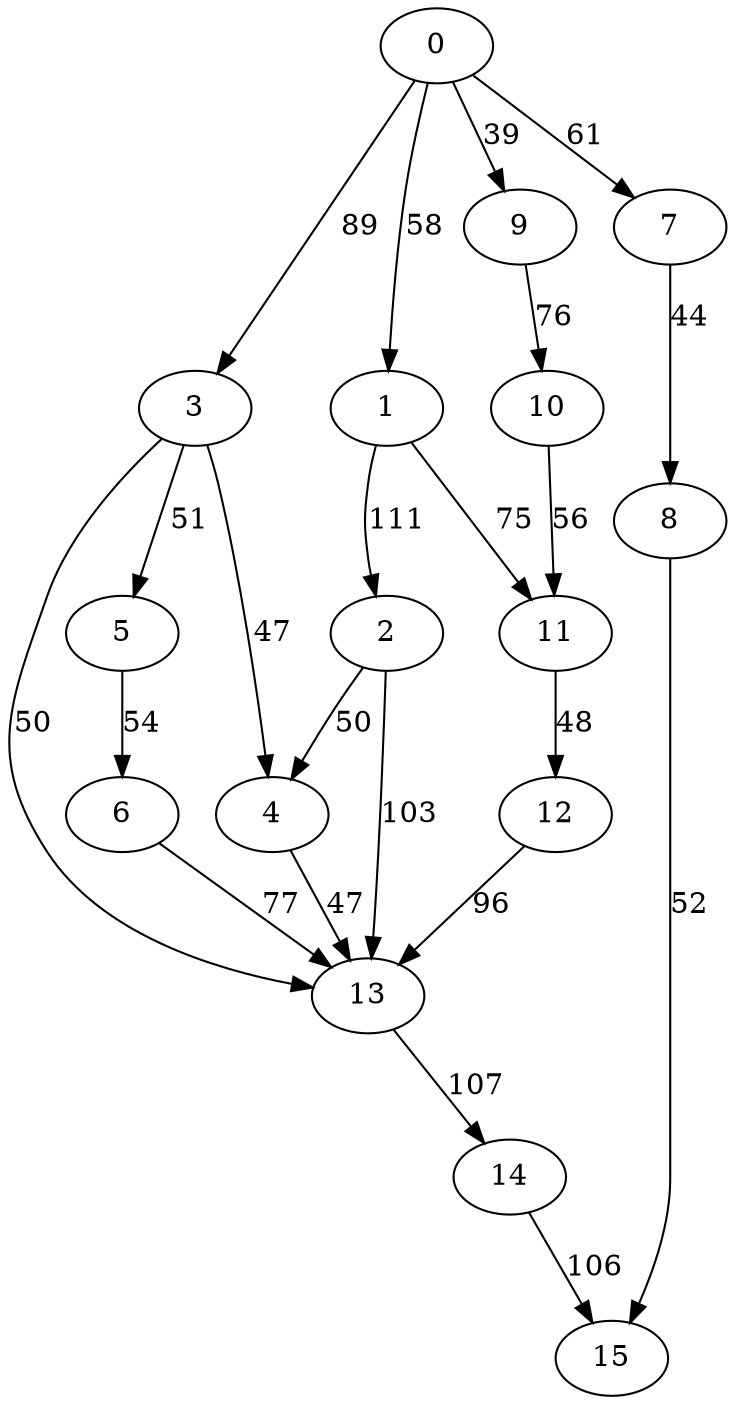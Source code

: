 digraph t20p3r5_2 {
0 -> 1 [ label = 58 ];
0 -> 3 [ label = 89 ];
0 -> 7 [ label = 61 ];
0 -> 9 [ label = 39 ];
1 -> 2 [ label = 111 ];
1 -> 11 [ label = 75 ];
2 -> 4 [ label = 50 ];
2 -> 13 [ label = 103 ];
3 -> 4 [ label = 47 ];
3 -> 5 [ label = 51 ];
3 -> 13 [ label = 50 ];
4 -> 13 [ label = 47 ];
5 -> 6 [ label = 54 ];
6 -> 13 [ label = 77 ];
7 -> 8 [ label = 44 ];
8 -> 15 [ label = 52 ];
9 -> 10 [ label = 76 ];
10 -> 11 [ label = 56 ];
11 -> 12 [ label = 48 ];
12 -> 13 [ label = 96 ];
13 -> 14 [ label = 107 ];
14 -> 15 [ label = 106 ];
 }

